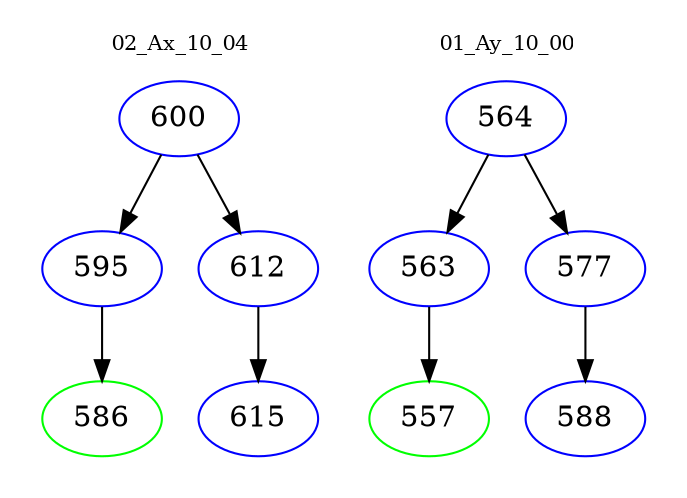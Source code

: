 digraph{
subgraph cluster_0 {
color = white
label = "02_Ax_10_04";
fontsize=10;
T0_600 [label="600", color="blue"]
T0_600 -> T0_595 [color="black"]
T0_595 [label="595", color="blue"]
T0_595 -> T0_586 [color="black"]
T0_586 [label="586", color="green"]
T0_600 -> T0_612 [color="black"]
T0_612 [label="612", color="blue"]
T0_612 -> T0_615 [color="black"]
T0_615 [label="615", color="blue"]
}
subgraph cluster_1 {
color = white
label = "01_Ay_10_00";
fontsize=10;
T1_564 [label="564", color="blue"]
T1_564 -> T1_563 [color="black"]
T1_563 [label="563", color="blue"]
T1_563 -> T1_557 [color="black"]
T1_557 [label="557", color="green"]
T1_564 -> T1_577 [color="black"]
T1_577 [label="577", color="blue"]
T1_577 -> T1_588 [color="black"]
T1_588 [label="588", color="blue"]
}
}

